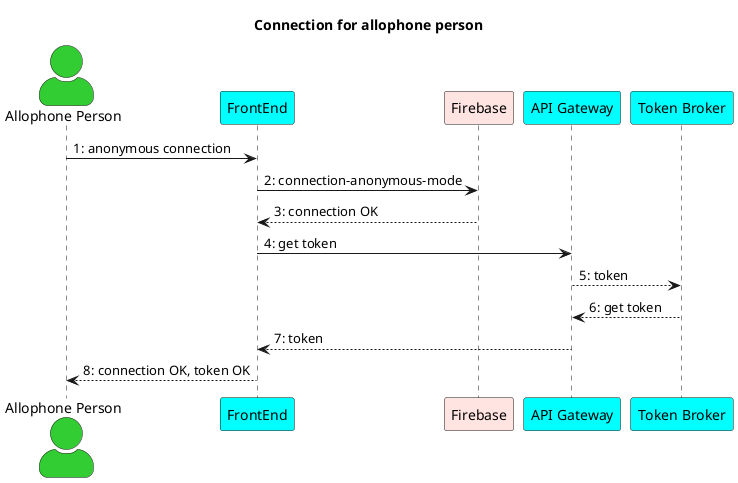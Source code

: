 @startuml
Title Connection for allophone person

skinparam actorStyle awesome

actor "Allophone Person" as PEOPLE #LimeGreen
participant "FrontEnd" as FrontEnd #Cyan
participant Firebase as Firebase #MistyRose
participant "API Gateway" as API_GW #Cyan
participant "Token Broker" as Token_broker #Cyan

PEOPLE -> FrontEnd : 1: anonymous connection
FrontEnd -> Firebase : 2: connection-anonymous-mode
Firebase --> FrontEnd : 3: connection OK
FrontEnd -> API_GW : 4: get token
API_GW --> Token_broker : 5: token
Token_broker --> API_GW: 6: get token
API_GW --> FrontEnd : 7: token
FrontEnd --> PEOPLE : 8: connection OK, token OK
@enduml
